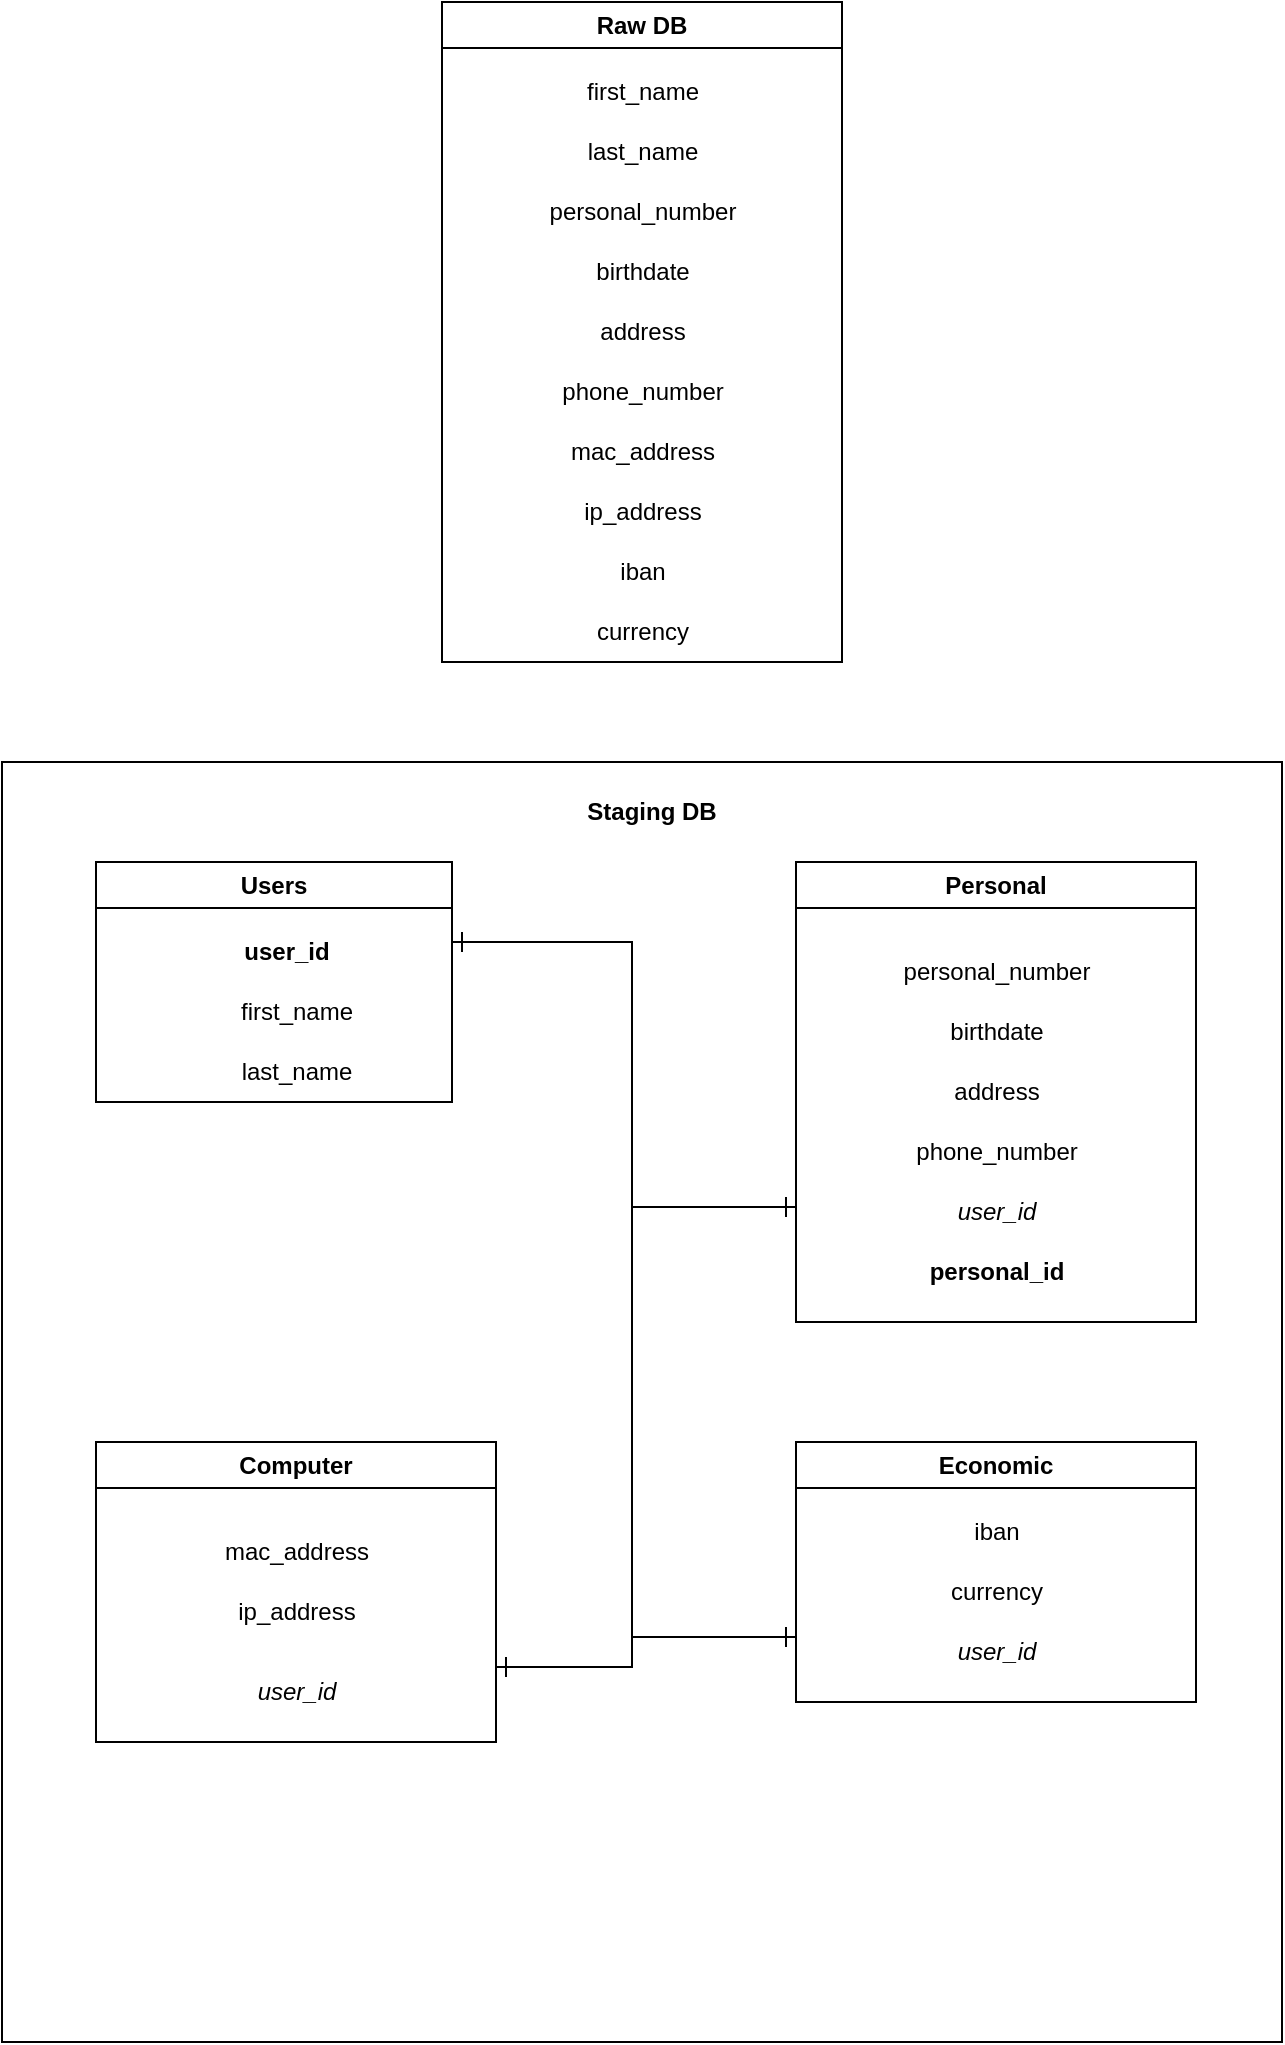 <mxfile>
    <diagram name="Page-1" id="nYqeFdzucB11UjXvOBFt">
        <mxGraphModel dx="1533" dy="1124" grid="1" gridSize="10" guides="1" tooltips="1" connect="1" arrows="1" fold="1" page="1" pageScale="1" pageWidth="850" pageHeight="1100" math="0" shadow="0">
            <root>
                <mxCell id="0"/>
                <mxCell id="1" parent="0"/>
                <mxCell id="MjGe4R-iKBbEl1AjLe6p-1" value="Raw DB" style="swimlane;whiteSpace=wrap;html=1;" parent="1" vertex="1">
                    <mxGeometry x="325" y="20" width="200" height="330" as="geometry">
                        <mxRectangle x="40" y="50" width="140" height="30" as="alternateBounds"/>
                    </mxGeometry>
                </mxCell>
                <mxCell id="MjGe4R-iKBbEl1AjLe6p-2" value="first_name" style="text;html=1;align=center;verticalAlign=middle;resizable=0;points=[];autosize=1;strokeColor=none;fillColor=none;" parent="MjGe4R-iKBbEl1AjLe6p-1" vertex="1">
                    <mxGeometry x="60" y="30" width="80" height="30" as="geometry"/>
                </mxCell>
                <mxCell id="MjGe4R-iKBbEl1AjLe6p-3" value="last_name" style="text;html=1;align=center;verticalAlign=middle;resizable=0;points=[];autosize=1;strokeColor=none;fillColor=none;" parent="MjGe4R-iKBbEl1AjLe6p-1" vertex="1">
                    <mxGeometry x="60" y="60" width="80" height="30" as="geometry"/>
                </mxCell>
                <mxCell id="MjGe4R-iKBbEl1AjLe6p-4" value="personal_number" style="text;html=1;align=center;verticalAlign=middle;resizable=0;points=[];autosize=1;strokeColor=none;fillColor=none;" parent="MjGe4R-iKBbEl1AjLe6p-1" vertex="1">
                    <mxGeometry x="40" y="90" width="120" height="30" as="geometry"/>
                </mxCell>
                <mxCell id="MjGe4R-iKBbEl1AjLe6p-5" value="birthdate" style="text;html=1;align=center;verticalAlign=middle;resizable=0;points=[];autosize=1;strokeColor=none;fillColor=none;" parent="MjGe4R-iKBbEl1AjLe6p-1" vertex="1">
                    <mxGeometry x="65" y="120" width="70" height="30" as="geometry"/>
                </mxCell>
                <mxCell id="MjGe4R-iKBbEl1AjLe6p-6" value="address" style="text;html=1;align=center;verticalAlign=middle;resizable=0;points=[];autosize=1;strokeColor=none;fillColor=none;" parent="MjGe4R-iKBbEl1AjLe6p-1" vertex="1">
                    <mxGeometry x="65" y="150" width="70" height="30" as="geometry"/>
                </mxCell>
                <mxCell id="MjGe4R-iKBbEl1AjLe6p-7" value="phone_number" style="text;html=1;align=center;verticalAlign=middle;resizable=0;points=[];autosize=1;strokeColor=none;fillColor=none;" parent="MjGe4R-iKBbEl1AjLe6p-1" vertex="1">
                    <mxGeometry x="50" y="180" width="100" height="30" as="geometry"/>
                </mxCell>
                <mxCell id="MjGe4R-iKBbEl1AjLe6p-8" value="mac_address" style="text;html=1;align=center;verticalAlign=middle;resizable=0;points=[];autosize=1;strokeColor=none;fillColor=none;" parent="MjGe4R-iKBbEl1AjLe6p-1" vertex="1">
                    <mxGeometry x="50" y="210" width="100" height="30" as="geometry"/>
                </mxCell>
                <mxCell id="MjGe4R-iKBbEl1AjLe6p-9" value="ip_address" style="text;html=1;align=center;verticalAlign=middle;resizable=0;points=[];autosize=1;strokeColor=none;fillColor=none;" parent="MjGe4R-iKBbEl1AjLe6p-1" vertex="1">
                    <mxGeometry x="60" y="240" width="80" height="30" as="geometry"/>
                </mxCell>
                <mxCell id="MjGe4R-iKBbEl1AjLe6p-10" value="iban" style="text;html=1;align=center;verticalAlign=middle;resizable=0;points=[];autosize=1;strokeColor=none;fillColor=none;" parent="MjGe4R-iKBbEl1AjLe6p-1" vertex="1">
                    <mxGeometry x="75" y="270" width="50" height="30" as="geometry"/>
                </mxCell>
                <mxCell id="MjGe4R-iKBbEl1AjLe6p-11" value="currency" style="text;html=1;align=center;verticalAlign=middle;resizable=0;points=[];autosize=1;strokeColor=none;fillColor=none;" parent="MjGe4R-iKBbEl1AjLe6p-1" vertex="1">
                    <mxGeometry x="65" y="300" width="70" height="30" as="geometry"/>
                </mxCell>
                <mxCell id="MjGe4R-iKBbEl1AjLe6p-12" value="" style="whiteSpace=wrap;html=1;aspect=fixed;" parent="1" vertex="1">
                    <mxGeometry x="105" y="400" width="640" height="640" as="geometry"/>
                </mxCell>
                <mxCell id="MjGe4R-iKBbEl1AjLe6p-13" value="Users" style="swimlane;whiteSpace=wrap;html=1;startSize=23;" parent="1" vertex="1">
                    <mxGeometry x="152" y="450" width="178" height="120" as="geometry">
                        <mxRectangle x="40" y="50" width="140" height="30" as="alternateBounds"/>
                    </mxGeometry>
                </mxCell>
                <mxCell id="MjGe4R-iKBbEl1AjLe6p-14" value="first_name" style="text;html=1;align=center;verticalAlign=middle;resizable=0;points=[];autosize=1;strokeColor=none;fillColor=none;" parent="MjGe4R-iKBbEl1AjLe6p-13" vertex="1">
                    <mxGeometry x="60" y="60" width="80" height="30" as="geometry"/>
                </mxCell>
                <mxCell id="MjGe4R-iKBbEl1AjLe6p-15" value="last_name" style="text;html=1;align=center;verticalAlign=middle;resizable=0;points=[];autosize=1;strokeColor=none;fillColor=none;" parent="MjGe4R-iKBbEl1AjLe6p-13" vertex="1">
                    <mxGeometry x="60" y="90" width="80" height="30" as="geometry"/>
                </mxCell>
                <mxCell id="MjGe4R-iKBbEl1AjLe6p-24" value="&lt;b&gt;user_id&lt;/b&gt;" style="text;html=1;align=center;verticalAlign=middle;resizable=0;points=[];autosize=1;strokeColor=none;fillColor=none;" parent="MjGe4R-iKBbEl1AjLe6p-13" vertex="1">
                    <mxGeometry x="60" y="30" width="70" height="30" as="geometry"/>
                </mxCell>
                <mxCell id="MjGe4R-iKBbEl1AjLe6p-28" value="Personal" style="swimlane;whiteSpace=wrap;html=1;" parent="1" vertex="1">
                    <mxGeometry x="502" y="450" width="200" height="230" as="geometry">
                        <mxRectangle x="40" y="50" width="140" height="30" as="alternateBounds"/>
                    </mxGeometry>
                </mxCell>
                <mxCell id="MjGe4R-iKBbEl1AjLe6p-31" value="personal_number" style="text;html=1;align=center;verticalAlign=middle;resizable=0;points=[];autosize=1;strokeColor=none;fillColor=none;" parent="MjGe4R-iKBbEl1AjLe6p-28" vertex="1">
                    <mxGeometry x="40" y="40" width="120" height="30" as="geometry"/>
                </mxCell>
                <mxCell id="MjGe4R-iKBbEl1AjLe6p-32" value="birthdate" style="text;html=1;align=center;verticalAlign=middle;resizable=0;points=[];autosize=1;strokeColor=none;fillColor=none;" parent="MjGe4R-iKBbEl1AjLe6p-28" vertex="1">
                    <mxGeometry x="65" y="70" width="70" height="30" as="geometry"/>
                </mxCell>
                <mxCell id="MjGe4R-iKBbEl1AjLe6p-33" value="address" style="text;html=1;align=center;verticalAlign=middle;resizable=0;points=[];autosize=1;strokeColor=none;fillColor=none;" parent="MjGe4R-iKBbEl1AjLe6p-28" vertex="1">
                    <mxGeometry x="65" y="100" width="70" height="30" as="geometry"/>
                </mxCell>
                <mxCell id="MjGe4R-iKBbEl1AjLe6p-34" value="phone_number" style="text;html=1;align=center;verticalAlign=middle;resizable=0;points=[];autosize=1;strokeColor=none;fillColor=none;" parent="MjGe4R-iKBbEl1AjLe6p-28" vertex="1">
                    <mxGeometry x="50" y="130" width="100" height="30" as="geometry"/>
                </mxCell>
                <mxCell id="MjGe4R-iKBbEl1AjLe6p-41" value="&lt;i style=&quot;&quot;&gt;user_id&lt;/i&gt;" style="text;html=1;align=center;verticalAlign=middle;resizable=0;points=[];autosize=1;strokeColor=none;fillColor=none;" parent="1" vertex="1">
                    <mxGeometry x="572" y="610" width="60" height="30" as="geometry"/>
                </mxCell>
                <mxCell id="MjGe4R-iKBbEl1AjLe6p-42" value="Computer" style="swimlane;whiteSpace=wrap;html=1;" parent="1" vertex="1">
                    <mxGeometry x="152" y="740" width="200" height="150" as="geometry">
                        <mxRectangle x="40" y="50" width="140" height="30" as="alternateBounds"/>
                    </mxGeometry>
                </mxCell>
                <mxCell id="MjGe4R-iKBbEl1AjLe6p-49" value="mac_address" style="text;html=1;align=center;verticalAlign=middle;resizable=0;points=[];autosize=1;strokeColor=none;fillColor=none;" parent="MjGe4R-iKBbEl1AjLe6p-42" vertex="1">
                    <mxGeometry x="50" y="40" width="100" height="30" as="geometry"/>
                </mxCell>
                <mxCell id="MjGe4R-iKBbEl1AjLe6p-50" value="ip_address" style="text;html=1;align=center;verticalAlign=middle;resizable=0;points=[];autosize=1;strokeColor=none;fillColor=none;" parent="MjGe4R-iKBbEl1AjLe6p-42" vertex="1">
                    <mxGeometry x="60" y="70" width="80" height="30" as="geometry"/>
                </mxCell>
                <mxCell id="MjGe4R-iKBbEl1AjLe6p-53" value="&lt;i style=&quot;&quot;&gt;user_id&lt;/i&gt;" style="text;html=1;align=center;verticalAlign=middle;resizable=0;points=[];autosize=1;strokeColor=none;fillColor=none;" parent="MjGe4R-iKBbEl1AjLe6p-42" vertex="1">
                    <mxGeometry x="70" y="110" width="60" height="30" as="geometry"/>
                </mxCell>
                <mxCell id="MjGe4R-iKBbEl1AjLe6p-54" value="Economic" style="swimlane;whiteSpace=wrap;html=1;" parent="1" vertex="1">
                    <mxGeometry x="502" y="740" width="200" height="130" as="geometry">
                        <mxRectangle x="40" y="50" width="140" height="30" as="alternateBounds"/>
                    </mxGeometry>
                </mxCell>
                <mxCell id="MjGe4R-iKBbEl1AjLe6p-63" value="iban" style="text;html=1;align=center;verticalAlign=middle;resizable=0;points=[];autosize=1;strokeColor=none;fillColor=none;" parent="MjGe4R-iKBbEl1AjLe6p-54" vertex="1">
                    <mxGeometry x="75" y="30" width="50" height="30" as="geometry"/>
                </mxCell>
                <mxCell id="MjGe4R-iKBbEl1AjLe6p-64" value="currency" style="text;html=1;align=center;verticalAlign=middle;resizable=0;points=[];autosize=1;strokeColor=none;fillColor=none;" parent="MjGe4R-iKBbEl1AjLe6p-54" vertex="1">
                    <mxGeometry x="65" y="60" width="70" height="30" as="geometry"/>
                </mxCell>
                <mxCell id="MjGe4R-iKBbEl1AjLe6p-65" value="&lt;i style=&quot;&quot;&gt;user_id&lt;/i&gt;" style="text;html=1;align=center;verticalAlign=middle;resizable=0;points=[];autosize=1;strokeColor=none;fillColor=none;" parent="MjGe4R-iKBbEl1AjLe6p-54" vertex="1">
                    <mxGeometry x="70" y="90" width="60" height="30" as="geometry"/>
                </mxCell>
                <mxCell id="MjGe4R-iKBbEl1AjLe6p-72" value="&lt;b&gt;Staging DB&lt;/b&gt;" style="text;strokeColor=none;align=center;fillColor=none;html=1;verticalAlign=middle;whiteSpace=wrap;rounded=0;" parent="1" vertex="1">
                    <mxGeometry x="390" y="410" width="80" height="30" as="geometry"/>
                </mxCell>
                <mxCell id="MjGe4R-iKBbEl1AjLe6p-73" value="&lt;b&gt;personal_id&lt;/b&gt;" style="text;html=1;align=center;verticalAlign=middle;resizable=0;points=[];autosize=1;strokeColor=none;fillColor=none;" parent="1" vertex="1">
                    <mxGeometry x="557" y="640" width="90" height="30" as="geometry"/>
                </mxCell>
                <mxCell id="3" value="" style="edgeStyle=elbowEdgeStyle;elbow=horizontal;endArrow=ERone;html=1;curved=0;rounded=0;endSize=8;startSize=8;entryX=0;entryY=0.75;entryDx=0;entryDy=0;endFill=0;" edge="1" parent="1" target="MjGe4R-iKBbEl1AjLe6p-54">
                    <mxGeometry width="50" height="50" relative="1" as="geometry">
                        <mxPoint x="330" y="490" as="sourcePoint"/>
                        <mxPoint x="510" y="850" as="targetPoint"/>
                        <Array as="points">
                            <mxPoint x="420" y="660"/>
                        </Array>
                    </mxGeometry>
                </mxCell>
                <mxCell id="4" value="" style="edgeStyle=elbowEdgeStyle;elbow=horizontal;endArrow=ERone;html=1;curved=0;rounded=0;endSize=8;startSize=8;entryX=1;entryY=0.75;entryDx=0;entryDy=0;endFill=0;" edge="1" parent="1" target="MjGe4R-iKBbEl1AjLe6p-42">
                    <mxGeometry width="50" height="50" relative="1" as="geometry">
                        <mxPoint x="330" y="490" as="sourcePoint"/>
                        <mxPoint x="490" y="660" as="targetPoint"/>
                        <Array as="points">
                            <mxPoint x="420" y="680"/>
                        </Array>
                    </mxGeometry>
                </mxCell>
                <mxCell id="5" value="" style="edgeStyle=elbowEdgeStyle;elbow=horizontal;endArrow=ERone;html=1;curved=0;rounded=0;endSize=8;startSize=8;entryX=0;entryY=0.75;entryDx=0;entryDy=0;startArrow=ERone;startFill=0;endFill=0;" edge="1" parent="1" target="MjGe4R-iKBbEl1AjLe6p-28">
                    <mxGeometry width="50" height="50" relative="1" as="geometry">
                        <mxPoint x="330" y="490" as="sourcePoint"/>
                        <mxPoint x="490" y="660" as="targetPoint"/>
                        <Array as="points">
                            <mxPoint x="420" y="560"/>
                        </Array>
                    </mxGeometry>
                </mxCell>
            </root>
        </mxGraphModel>
    </diagram>
</mxfile>